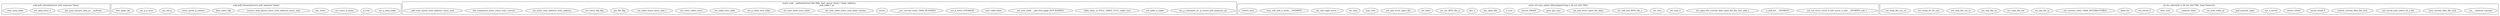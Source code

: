 digraph select_c{
	subgraph cluster_poll_initwait{
		label="void poll_initwait(struct poll_wqueues *pwq)";
		init_pool_funcptr_pwq_pt___pollwait[label="init_pool_funcptr_pwq_pt___pollwait"];
		set_pwq_error_0[label="set_pwq_error_0"];
		clear_pwq_table[label="clear_pwq_table"];
	}

	subgraph cluster_poll_freewait{
		label="void poll_freewait(struct poll_wqueues *pwq)";
		set_p_pwq_table[label="set_p_pwq_table"];
		p_true[label="p_true"];
		set_entry_p_entry[label="set_entry_p_entry"];
		dec_entry[label="dec_entry"];
		remove_wait_queue_entry_wait_address_entry_wait[label="remove_wait_queue_entry_wait_address_entry_wait"];
		fput_entry_filp[label="fput_entry_filp"];
		entry_great_p_entries[label="entry_great_p_entries"];
		set_old_p[label="set_old_p"];
		set_p_p_next[label="set_p_p_next"];
		free_page_old[label="free_page_old"];
	}

	subgraph cluster___pollwait{
		label="static void __pollwait(struct file *filp, wait_queue_head_t *wait_address,
		       poll_table *_p)";
		set_p_container_of__p_struct_poll_wqueues_pt[label="set_p_container_of__p_struct_poll_wqueues_pt"];
		set_table_p_table[label="set_table_p_table"];
		table_false_or_POLL_TABLE_FULL_table_true[label="table_false_or_POLL_TABLE_FULL_table_true"];
		set_new_table___get_free_page_GFP_KERNEL[label="set_new_table___get_free_page_GFP_KERNEL"];
		new_table_false[label="new_table_false"];
		set_p_error_ENOMEM[label="set_p_error_ENOMEM"];
		__set_current_state_TASK_RUNNING[label="__set_current_state_TASK_RUNNING"];
		return[label="return"];
		set_new_table_entry_new_table_entries[label="set_new_table_entry_new_table_entries"];
		set_new_table_next_table[label="set_new_table_next_table"];
		set_p_table_new_table[label="set_p_table_new_table"];
		set_table_new_table[label="set_table_new_table"];
		set_entry_table_entry[label="set_entry_table_entry"];
		set_table_entry_entry_add_1[label="set_table_entry_entry_add_1"];
		get_file_filp[label="get_file_filp"];
		set_entry_filp_filp[label="set_entry_filp_filp"];
		set_entry_wait_address_wait_address[label="set_entry_wait_address_wait_address"];
		init_waitqueue_entry_entry_wait_current[label="init_waitqueue_entry_entry_wait_current"];
		add_wait_queue_wait_address_entry_wait[label="add_wait_queue_wait_address_entry_wait"];
	}

	subgraph cluster_max_select_fd{
		label="static int max_select_fd(unsigned long n, fd_set_bits *fds)";
		set_set_rever_rever_0_left_move_n_and___NFDBITS_sub_1[label="set_set_rever_rever_0_left_move_n_and___NFDBITS_sub_1"];
		n_self_div___NFDBITS[label="n_self_div___NFDBITS"];
		set_open_fds_current_files_open_fds_fds_bits_add_n[label="set_open_fds_current_files_open_fds_fds_bits_add_n"];
		set_max_0[label="set_max_0"];
		set_true[label="set_true"];
		set_self_and_BITS_fds_n[label="set_self_and_BITS_fds_n"];
		set_true[label="set_true"];
		set_and_rever_open_fds_false[label="set_and_rever_open_fds_false"];
		goto_get_max[label="goto_get_max"];
		return_EBADF[label="return_EBADF"];
		n_true[label="n_true"];
		dec_open_fds[label="dec_open_fds"];
		dec_n[label="dec_n"];
		set_set_BITS_fds_n[label="set_set_BITS_fds_n"];
		set_false[label="set_false"];
		set_and_rever_open_fds[label="set_and_rever_open_fds"];
		return_EBADF[label="return_EBADF"];
		max_true[label="max_true"];
		inc_max[label="inc_max"];
		set_self_right_move_1[label="set_self_right_move_1"];
		set_true[label="set_true"];
		max_self_add_n_multi___NFDBITS[label="max_self_add_n_multi___NFDBITS"];
		return_max[label="return_max"];
	}

	subgraph cluster_do_select{
		label="int do_select(int n, fd_set_bits *fds, long *timeout)";
		set___timeout_timeout[label="set___timeout_timeout"];
		lock_current_files_file_lock[label="lock_current_files_file_lock"];
		set_retval_max_select_fd_n_fds[label="set_retval_max_select_fd_n_fds"];
		unlock_current_files_file_lock[label="unlock_current_files_file_lock"];
		retval_small_0[label="retval_small_0"];
		return_retval[label="return_retval"];
		set_n_retval[label="set_n_retval"];
		poll_initwait_table[label="poll_initwait_table"];
		set_wait_table_pt[label="set_wait_table_pt"];
		__timeout_false[label="__timeout_false"];
		clear_wait[label="clear_wait"];
		set_retval_0[label="set_retval_0"];
		dead_for[label="dead_for"];
		set_current_state_TASK_INTERRUPTIBLE[label="set_current_state_TASK_INTERRUPTIBLE"];
		set_inp_fds_in[label="set_inp_fds_in"];
		set_outp_fds_out[label="set_outp_fds_out"];
		set_exp_fds_ex[label="set_exp_fds_ex"];
		set_rinp_fds_res_in[label="set_rinp_fds_res_in"];
		set_routp_fd_res_out[label="set_routp_fd_res_out"];
		set_rexp_fds_res_ex[label="set_rexp_fds_res_ex"];
		
	}
}
